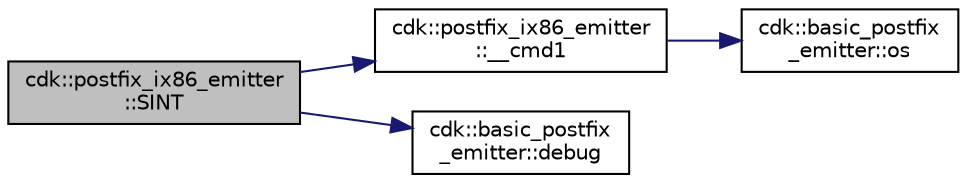 digraph "cdk::postfix_ix86_emitter::SINT"
{
 // INTERACTIVE_SVG=YES
 // LATEX_PDF_SIZE
  edge [fontname="Helvetica",fontsize="10",labelfontname="Helvetica",labelfontsize="10"];
  node [fontname="Helvetica",fontsize="10",shape=record];
  rankdir="LR";
  Node1 [label="cdk::postfix_ix86_emitter\l::SINT",height=0.2,width=0.4,color="black", fillcolor="grey75", style="filled", fontcolor="black",tooltip=" "];
  Node1 -> Node2 [color="midnightblue",fontsize="10",style="solid"];
  Node2 [label="cdk::postfix_ix86_emitter\l::__cmd1",height=0.2,width=0.4,color="black", fillcolor="white", style="filled",URL="$classcdk_1_1postfix__ix86__emitter.html#af74d0fe04f44790b197b39ea81b2701a",tooltip=" "];
  Node2 -> Node3 [color="midnightblue",fontsize="10",style="solid"];
  Node3 [label="cdk::basic_postfix\l_emitter::os",height=0.2,width=0.4,color="black", fillcolor="white", style="filled",URL="$classcdk_1_1basic__postfix__emitter.html#a34b69125c2b35e846461de6328894166",tooltip=" "];
  Node1 -> Node4 [color="midnightblue",fontsize="10",style="solid"];
  Node4 [label="cdk::basic_postfix\l_emitter::debug",height=0.2,width=0.4,color="black", fillcolor="white", style="filled",URL="$classcdk_1_1basic__postfix__emitter.html#ab8a379fd593474bc165f8187d831affd",tooltip=" "];
}
